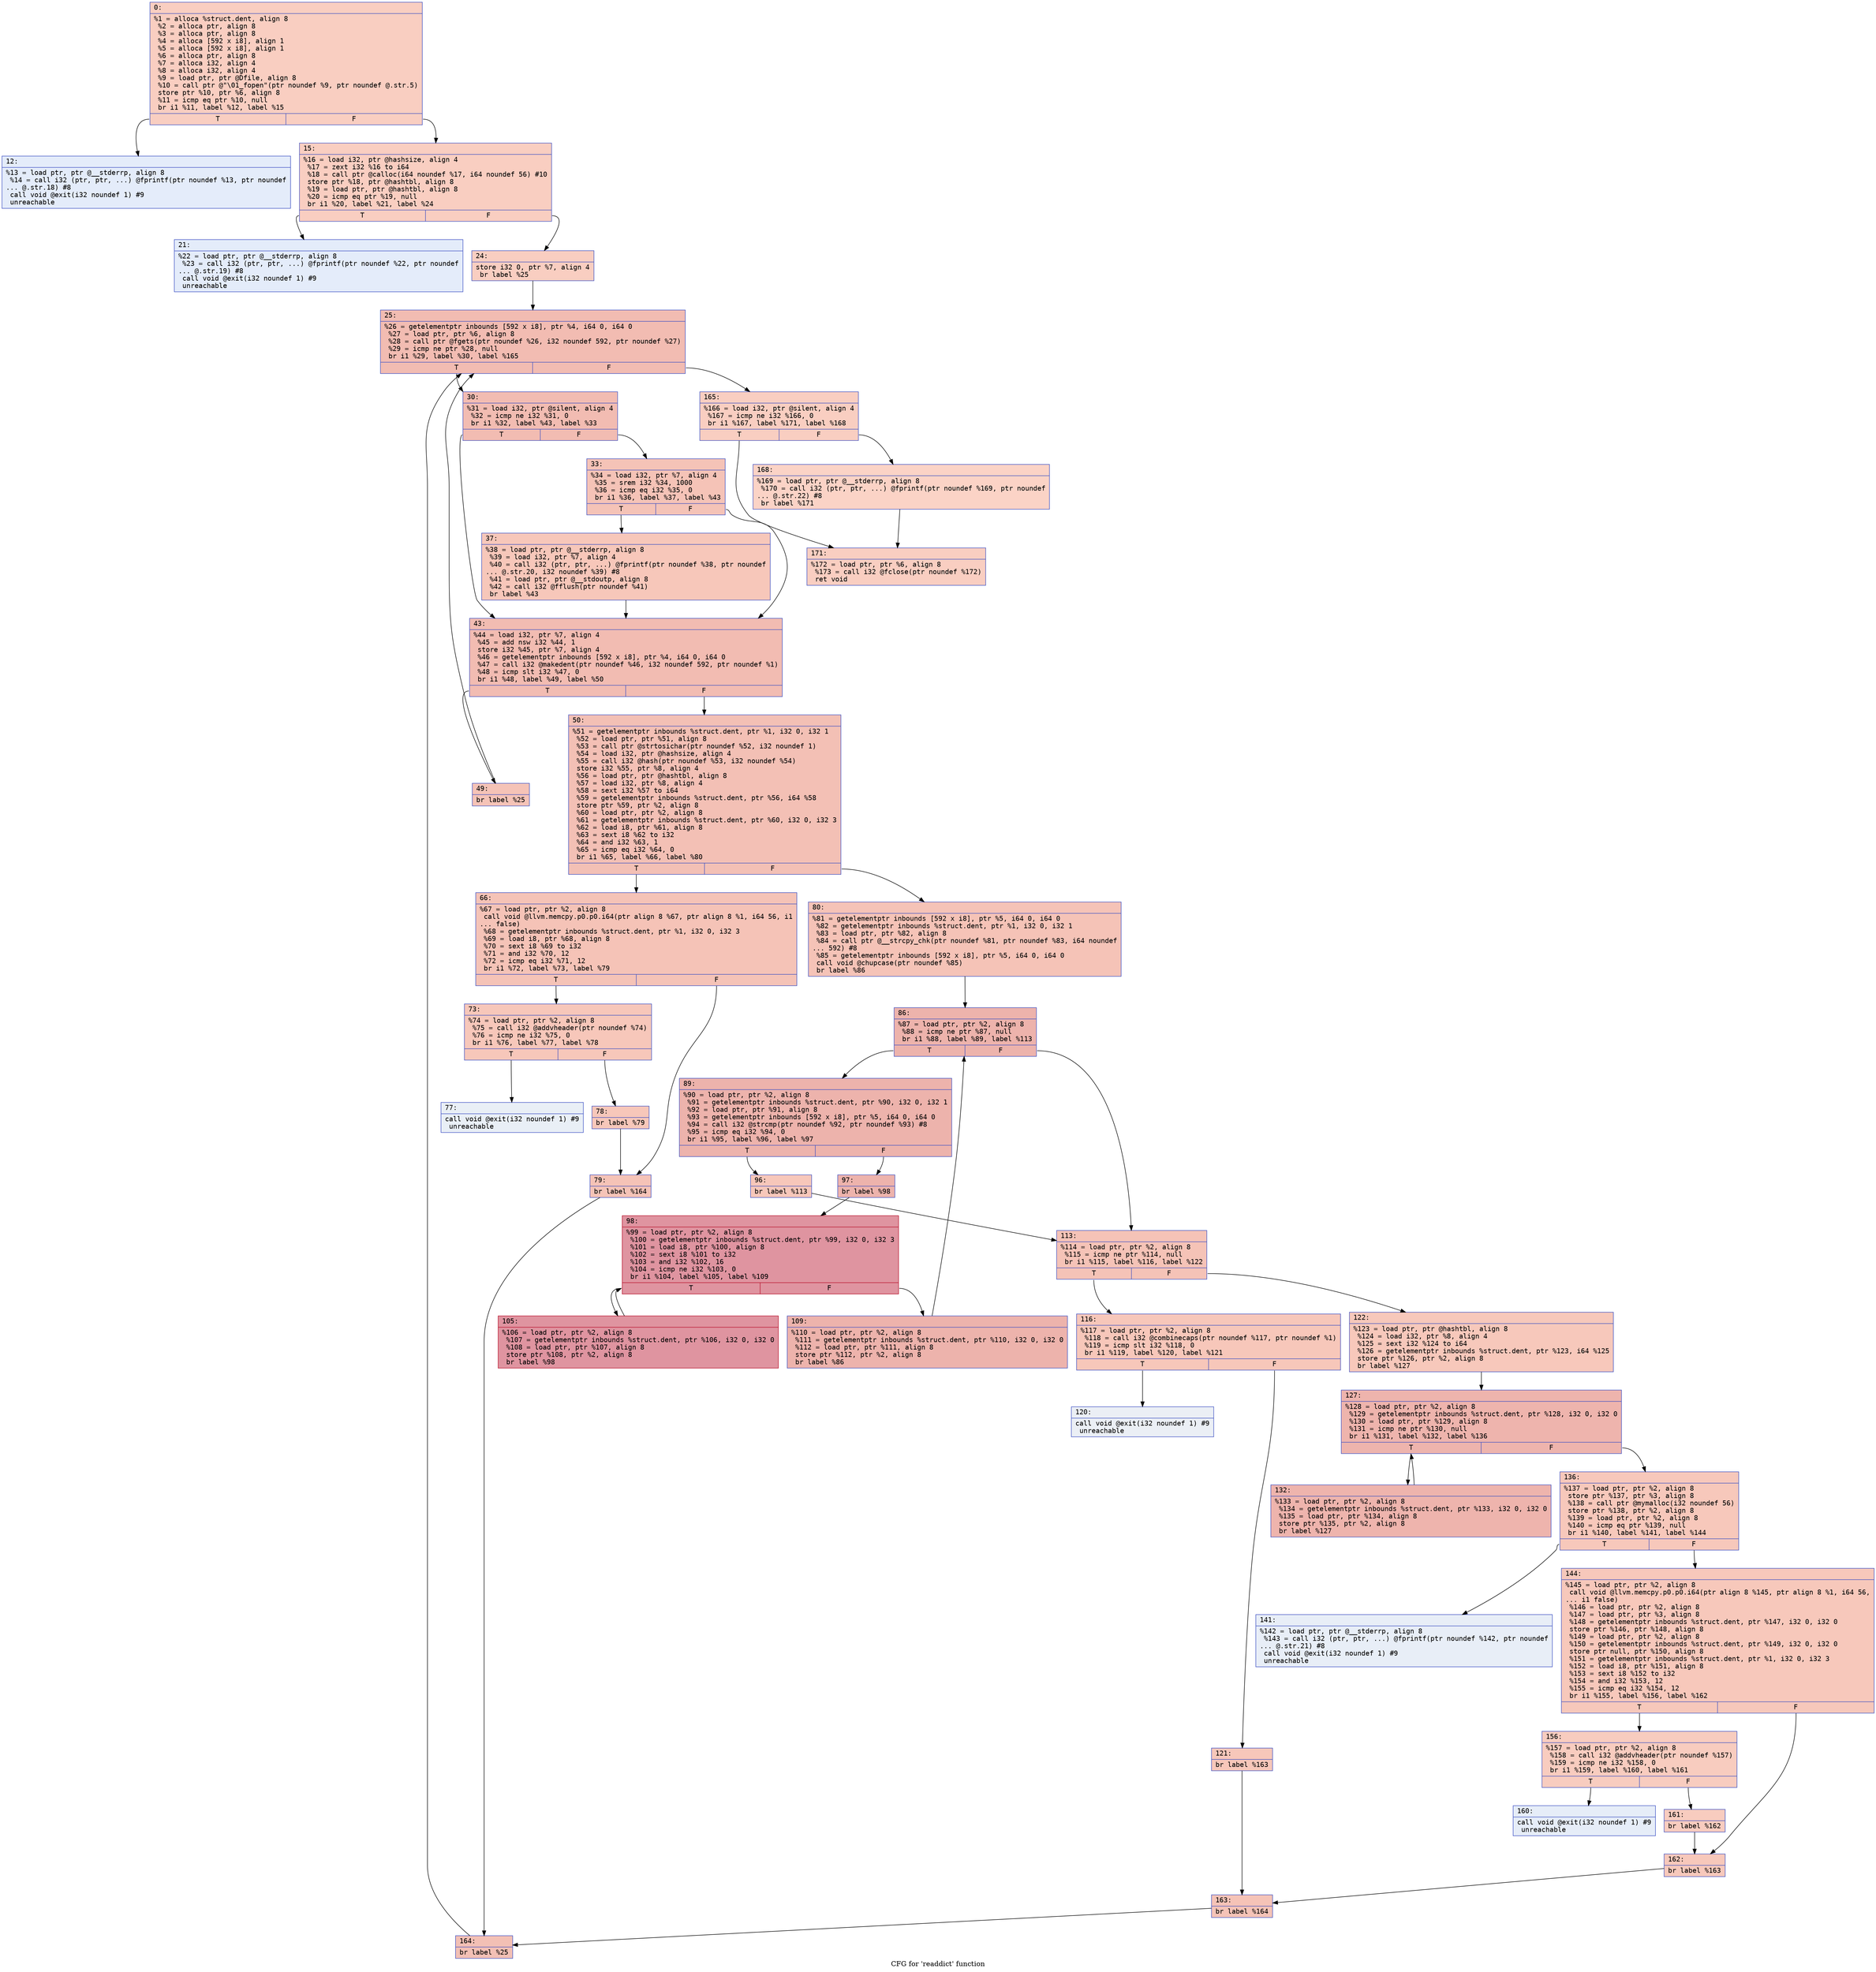 digraph "CFG for 'readdict' function" {
	label="CFG for 'readdict' function";

	Node0x600000ca0280 [shape=record,color="#3d50c3ff", style=filled, fillcolor="#f2907270" fontname="Courier",label="{0:\l|  %1 = alloca %struct.dent, align 8\l  %2 = alloca ptr, align 8\l  %3 = alloca ptr, align 8\l  %4 = alloca [592 x i8], align 1\l  %5 = alloca [592 x i8], align 1\l  %6 = alloca ptr, align 8\l  %7 = alloca i32, align 4\l  %8 = alloca i32, align 4\l  %9 = load ptr, ptr @Dfile, align 8\l  %10 = call ptr @\"\\01_fopen\"(ptr noundef %9, ptr noundef @.str.5)\l  store ptr %10, ptr %6, align 8\l  %11 = icmp eq ptr %10, null\l  br i1 %11, label %12, label %15\l|{<s0>T|<s1>F}}"];
	Node0x600000ca0280:s0 -> Node0x600000ca02d0[tooltip="0 -> 12\nProbability 0.00%" ];
	Node0x600000ca0280:s1 -> Node0x600000ca0320[tooltip="0 -> 15\nProbability 100.00%" ];
	Node0x600000ca02d0 [shape=record,color="#3d50c3ff", style=filled, fillcolor="#c1d4f470" fontname="Courier",label="{12:\l|  %13 = load ptr, ptr @__stderrp, align 8\l  %14 = call i32 (ptr, ptr, ...) @fprintf(ptr noundef %13, ptr noundef\l... @.str.18) #8\l  call void @exit(i32 noundef 1) #9\l  unreachable\l}"];
	Node0x600000ca0320 [shape=record,color="#3d50c3ff", style=filled, fillcolor="#f2907270" fontname="Courier",label="{15:\l|  %16 = load i32, ptr @hashsize, align 4\l  %17 = zext i32 %16 to i64\l  %18 = call ptr @calloc(i64 noundef %17, i64 noundef 56) #10\l  store ptr %18, ptr @hashtbl, align 8\l  %19 = load ptr, ptr @hashtbl, align 8\l  %20 = icmp eq ptr %19, null\l  br i1 %20, label %21, label %24\l|{<s0>T|<s1>F}}"];
	Node0x600000ca0320:s0 -> Node0x600000ca0370[tooltip="15 -> 21\nProbability 0.00%" ];
	Node0x600000ca0320:s1 -> Node0x600000ca03c0[tooltip="15 -> 24\nProbability 100.00%" ];
	Node0x600000ca0370 [shape=record,color="#3d50c3ff", style=filled, fillcolor="#c1d4f470" fontname="Courier",label="{21:\l|  %22 = load ptr, ptr @__stderrp, align 8\l  %23 = call i32 (ptr, ptr, ...) @fprintf(ptr noundef %22, ptr noundef\l... @.str.19) #8\l  call void @exit(i32 noundef 1) #9\l  unreachable\l}"];
	Node0x600000ca03c0 [shape=record,color="#3d50c3ff", style=filled, fillcolor="#f2907270" fontname="Courier",label="{24:\l|  store i32 0, ptr %7, align 4\l  br label %25\l}"];
	Node0x600000ca03c0 -> Node0x600000ca0410[tooltip="24 -> 25\nProbability 100.00%" ];
	Node0x600000ca0410 [shape=record,color="#3d50c3ff", style=filled, fillcolor="#e1675170" fontname="Courier",label="{25:\l|  %26 = getelementptr inbounds [592 x i8], ptr %4, i64 0, i64 0\l  %27 = load ptr, ptr %6, align 8\l  %28 = call ptr @fgets(ptr noundef %26, i32 noundef 592, ptr noundef %27)\l  %29 = icmp ne ptr %28, null\l  br i1 %29, label %30, label %165\l|{<s0>T|<s1>F}}"];
	Node0x600000ca0410:s0 -> Node0x600000ca0460[tooltip="25 -> 30\nProbability 96.88%" ];
	Node0x600000ca0410:s1 -> Node0x600000ca0f50[tooltip="25 -> 165\nProbability 3.12%" ];
	Node0x600000ca0460 [shape=record,color="#3d50c3ff", style=filled, fillcolor="#e1675170" fontname="Courier",label="{30:\l|  %31 = load i32, ptr @silent, align 4\l  %32 = icmp ne i32 %31, 0\l  br i1 %32, label %43, label %33\l|{<s0>T|<s1>F}}"];
	Node0x600000ca0460:s0 -> Node0x600000ca0550[tooltip="30 -> 43\nProbability 62.50%" ];
	Node0x600000ca0460:s1 -> Node0x600000ca04b0[tooltip="30 -> 33\nProbability 37.50%" ];
	Node0x600000ca04b0 [shape=record,color="#3d50c3ff", style=filled, fillcolor="#e8765c70" fontname="Courier",label="{33:\l|  %34 = load i32, ptr %7, align 4\l  %35 = srem i32 %34, 1000\l  %36 = icmp eq i32 %35, 0\l  br i1 %36, label %37, label %43\l|{<s0>T|<s1>F}}"];
	Node0x600000ca04b0:s0 -> Node0x600000ca0500[tooltip="33 -> 37\nProbability 37.50%" ];
	Node0x600000ca04b0:s1 -> Node0x600000ca0550[tooltip="33 -> 43\nProbability 62.50%" ];
	Node0x600000ca0500 [shape=record,color="#3d50c3ff", style=filled, fillcolor="#ec7f6370" fontname="Courier",label="{37:\l|  %38 = load ptr, ptr @__stderrp, align 8\l  %39 = load i32, ptr %7, align 4\l  %40 = call i32 (ptr, ptr, ...) @fprintf(ptr noundef %38, ptr noundef\l... @.str.20, i32 noundef %39) #8\l  %41 = load ptr, ptr @__stdoutp, align 8\l  %42 = call i32 @fflush(ptr noundef %41)\l  br label %43\l}"];
	Node0x600000ca0500 -> Node0x600000ca0550[tooltip="37 -> 43\nProbability 100.00%" ];
	Node0x600000ca0550 [shape=record,color="#3d50c3ff", style=filled, fillcolor="#e1675170" fontname="Courier",label="{43:\l|  %44 = load i32, ptr %7, align 4\l  %45 = add nsw i32 %44, 1\l  store i32 %45, ptr %7, align 4\l  %46 = getelementptr inbounds [592 x i8], ptr %4, i64 0, i64 0\l  %47 = call i32 @makedent(ptr noundef %46, i32 noundef 592, ptr noundef %1)\l  %48 = icmp slt i32 %47, 0\l  br i1 %48, label %49, label %50\l|{<s0>T|<s1>F}}"];
	Node0x600000ca0550:s0 -> Node0x600000ca05a0[tooltip="43 -> 49\nProbability 37.50%" ];
	Node0x600000ca0550:s1 -> Node0x600000ca05f0[tooltip="43 -> 50\nProbability 62.50%" ];
	Node0x600000ca05a0 [shape=record,color="#3d50c3ff", style=filled, fillcolor="#e8765c70" fontname="Courier",label="{49:\l|  br label %25\l}"];
	Node0x600000ca05a0 -> Node0x600000ca0410[tooltip="49 -> 25\nProbability 100.00%" ];
	Node0x600000ca05f0 [shape=record,color="#3d50c3ff", style=filled, fillcolor="#e5705870" fontname="Courier",label="{50:\l|  %51 = getelementptr inbounds %struct.dent, ptr %1, i32 0, i32 1\l  %52 = load ptr, ptr %51, align 8\l  %53 = call ptr @strtosichar(ptr noundef %52, i32 noundef 1)\l  %54 = load i32, ptr @hashsize, align 4\l  %55 = call i32 @hash(ptr noundef %53, i32 noundef %54)\l  store i32 %55, ptr %8, align 4\l  %56 = load ptr, ptr @hashtbl, align 8\l  %57 = load i32, ptr %8, align 4\l  %58 = sext i32 %57 to i64\l  %59 = getelementptr inbounds %struct.dent, ptr %56, i64 %58\l  store ptr %59, ptr %2, align 8\l  %60 = load ptr, ptr %2, align 8\l  %61 = getelementptr inbounds %struct.dent, ptr %60, i32 0, i32 3\l  %62 = load i8, ptr %61, align 8\l  %63 = sext i8 %62 to i32\l  %64 = and i32 %63, 1\l  %65 = icmp eq i32 %64, 0\l  br i1 %65, label %66, label %80\l|{<s0>T|<s1>F}}"];
	Node0x600000ca05f0:s0 -> Node0x600000ca0640[tooltip="50 -> 66\nProbability 50.00%" ];
	Node0x600000ca05f0:s1 -> Node0x600000ca07d0[tooltip="50 -> 80\nProbability 50.00%" ];
	Node0x600000ca0640 [shape=record,color="#3d50c3ff", style=filled, fillcolor="#e8765c70" fontname="Courier",label="{66:\l|  %67 = load ptr, ptr %2, align 8\l  call void @llvm.memcpy.p0.p0.i64(ptr align 8 %67, ptr align 8 %1, i64 56, i1\l... false)\l  %68 = getelementptr inbounds %struct.dent, ptr %1, i32 0, i32 3\l  %69 = load i8, ptr %68, align 8\l  %70 = sext i8 %69 to i32\l  %71 = and i32 %70, 12\l  %72 = icmp eq i32 %71, 12\l  br i1 %72, label %73, label %79\l|{<s0>T|<s1>F}}"];
	Node0x600000ca0640:s0 -> Node0x600000ca0690[tooltip="66 -> 73\nProbability 50.00%" ];
	Node0x600000ca0640:s1 -> Node0x600000ca0780[tooltip="66 -> 79\nProbability 50.00%" ];
	Node0x600000ca0690 [shape=record,color="#3d50c3ff", style=filled, fillcolor="#ec7f6370" fontname="Courier",label="{73:\l|  %74 = load ptr, ptr %2, align 8\l  %75 = call i32 @addvheader(ptr noundef %74)\l  %76 = icmp ne i32 %75, 0\l  br i1 %76, label %77, label %78\l|{<s0>T|<s1>F}}"];
	Node0x600000ca0690:s0 -> Node0x600000ca06e0[tooltip="73 -> 77\nProbability 0.00%" ];
	Node0x600000ca0690:s1 -> Node0x600000ca0730[tooltip="73 -> 78\nProbability 100.00%" ];
	Node0x600000ca06e0 [shape=record,color="#3d50c3ff", style=filled, fillcolor="#cedaeb70" fontname="Courier",label="{77:\l|  call void @exit(i32 noundef 1) #9\l  unreachable\l}"];
	Node0x600000ca0730 [shape=record,color="#3d50c3ff", style=filled, fillcolor="#ec7f6370" fontname="Courier",label="{78:\l|  br label %79\l}"];
	Node0x600000ca0730 -> Node0x600000ca0780[tooltip="78 -> 79\nProbability 100.00%" ];
	Node0x600000ca0780 [shape=record,color="#3d50c3ff", style=filled, fillcolor="#e8765c70" fontname="Courier",label="{79:\l|  br label %164\l}"];
	Node0x600000ca0780 -> Node0x600000ca0f00[tooltip="79 -> 164\nProbability 100.00%" ];
	Node0x600000ca07d0 [shape=record,color="#3d50c3ff", style=filled, fillcolor="#e8765c70" fontname="Courier",label="{80:\l|  %81 = getelementptr inbounds [592 x i8], ptr %5, i64 0, i64 0\l  %82 = getelementptr inbounds %struct.dent, ptr %1, i32 0, i32 1\l  %83 = load ptr, ptr %82, align 8\l  %84 = call ptr @__strcpy_chk(ptr noundef %81, ptr noundef %83, i64 noundef\l... 592) #8\l  %85 = getelementptr inbounds [592 x i8], ptr %5, i64 0, i64 0\l  call void @chupcase(ptr noundef %85)\l  br label %86\l}"];
	Node0x600000ca07d0 -> Node0x600000ca0820[tooltip="80 -> 86\nProbability 100.00%" ];
	Node0x600000ca0820 [shape=record,color="#3d50c3ff", style=filled, fillcolor="#d6524470" fontname="Courier",label="{86:\l|  %87 = load ptr, ptr %2, align 8\l  %88 = icmp ne ptr %87, null\l  br i1 %88, label %89, label %113\l|{<s0>T|<s1>F}}"];
	Node0x600000ca0820:s0 -> Node0x600000ca0870[tooltip="86 -> 89\nProbability 96.88%" ];
	Node0x600000ca0820:s1 -> Node0x600000ca0a50[tooltip="86 -> 113\nProbability 3.12%" ];
	Node0x600000ca0870 [shape=record,color="#3d50c3ff", style=filled, fillcolor="#d6524470" fontname="Courier",label="{89:\l|  %90 = load ptr, ptr %2, align 8\l  %91 = getelementptr inbounds %struct.dent, ptr %90, i32 0, i32 1\l  %92 = load ptr, ptr %91, align 8\l  %93 = getelementptr inbounds [592 x i8], ptr %5, i64 0, i64 0\l  %94 = call i32 @strcmp(ptr noundef %92, ptr noundef %93) #8\l  %95 = icmp eq i32 %94, 0\l  br i1 %95, label %96, label %97\l|{<s0>T|<s1>F}}"];
	Node0x600000ca0870:s0 -> Node0x600000ca08c0[tooltip="89 -> 96\nProbability 3.12%" ];
	Node0x600000ca0870:s1 -> Node0x600000ca0910[tooltip="89 -> 97\nProbability 96.88%" ];
	Node0x600000ca08c0 [shape=record,color="#3d50c3ff", style=filled, fillcolor="#ec7f6370" fontname="Courier",label="{96:\l|  br label %113\l}"];
	Node0x600000ca08c0 -> Node0x600000ca0a50[tooltip="96 -> 113\nProbability 100.00%" ];
	Node0x600000ca0910 [shape=record,color="#3d50c3ff", style=filled, fillcolor="#d6524470" fontname="Courier",label="{97:\l|  br label %98\l}"];
	Node0x600000ca0910 -> Node0x600000ca0960[tooltip="97 -> 98\nProbability 100.00%" ];
	Node0x600000ca0960 [shape=record,color="#b70d28ff", style=filled, fillcolor="#b70d2870" fontname="Courier",label="{98:\l|  %99 = load ptr, ptr %2, align 8\l  %100 = getelementptr inbounds %struct.dent, ptr %99, i32 0, i32 3\l  %101 = load i8, ptr %100, align 8\l  %102 = sext i8 %101 to i32\l  %103 = and i32 %102, 16\l  %104 = icmp ne i32 %103, 0\l  br i1 %104, label %105, label %109\l|{<s0>T|<s1>F}}"];
	Node0x600000ca0960:s0 -> Node0x600000ca09b0[tooltip="98 -> 105\nProbability 96.88%" ];
	Node0x600000ca0960:s1 -> Node0x600000ca0a00[tooltip="98 -> 109\nProbability 3.12%" ];
	Node0x600000ca09b0 [shape=record,color="#b70d28ff", style=filled, fillcolor="#b70d2870" fontname="Courier",label="{105:\l|  %106 = load ptr, ptr %2, align 8\l  %107 = getelementptr inbounds %struct.dent, ptr %106, i32 0, i32 0\l  %108 = load ptr, ptr %107, align 8\l  store ptr %108, ptr %2, align 8\l  br label %98\l}"];
	Node0x600000ca09b0 -> Node0x600000ca0960[tooltip="105 -> 98\nProbability 100.00%" ];
	Node0x600000ca0a00 [shape=record,color="#3d50c3ff", style=filled, fillcolor="#d6524470" fontname="Courier",label="{109:\l|  %110 = load ptr, ptr %2, align 8\l  %111 = getelementptr inbounds %struct.dent, ptr %110, i32 0, i32 0\l  %112 = load ptr, ptr %111, align 8\l  store ptr %112, ptr %2, align 8\l  br label %86\l}"];
	Node0x600000ca0a00 -> Node0x600000ca0820[tooltip="109 -> 86\nProbability 100.00%" ];
	Node0x600000ca0a50 [shape=record,color="#3d50c3ff", style=filled, fillcolor="#e8765c70" fontname="Courier",label="{113:\l|  %114 = load ptr, ptr %2, align 8\l  %115 = icmp ne ptr %114, null\l  br i1 %115, label %116, label %122\l|{<s0>T|<s1>F}}"];
	Node0x600000ca0a50:s0 -> Node0x600000ca0aa0[tooltip="113 -> 116\nProbability 62.50%" ];
	Node0x600000ca0a50:s1 -> Node0x600000ca0b90[tooltip="113 -> 122\nProbability 37.50%" ];
	Node0x600000ca0aa0 [shape=record,color="#3d50c3ff", style=filled, fillcolor="#ec7f6370" fontname="Courier",label="{116:\l|  %117 = load ptr, ptr %2, align 8\l  %118 = call i32 @combinecaps(ptr noundef %117, ptr noundef %1)\l  %119 = icmp slt i32 %118, 0\l  br i1 %119, label %120, label %121\l|{<s0>T|<s1>F}}"];
	Node0x600000ca0aa0:s0 -> Node0x600000ca0af0[tooltip="116 -> 120\nProbability 0.00%" ];
	Node0x600000ca0aa0:s1 -> Node0x600000ca0b40[tooltip="116 -> 121\nProbability 100.00%" ];
	Node0x600000ca0af0 [shape=record,color="#3d50c3ff", style=filled, fillcolor="#d1dae970" fontname="Courier",label="{120:\l|  call void @exit(i32 noundef 1) #9\l  unreachable\l}"];
	Node0x600000ca0b40 [shape=record,color="#3d50c3ff", style=filled, fillcolor="#ec7f6370" fontname="Courier",label="{121:\l|  br label %163\l}"];
	Node0x600000ca0b40 -> Node0x600000ca0eb0[tooltip="121 -> 163\nProbability 100.00%" ];
	Node0x600000ca0b90 [shape=record,color="#3d50c3ff", style=filled, fillcolor="#ed836670" fontname="Courier",label="{122:\l|  %123 = load ptr, ptr @hashtbl, align 8\l  %124 = load i32, ptr %8, align 4\l  %125 = sext i32 %124 to i64\l  %126 = getelementptr inbounds %struct.dent, ptr %123, i64 %125\l  store ptr %126, ptr %2, align 8\l  br label %127\l}"];
	Node0x600000ca0b90 -> Node0x600000ca0be0[tooltip="122 -> 127\nProbability 100.00%" ];
	Node0x600000ca0be0 [shape=record,color="#3d50c3ff", style=filled, fillcolor="#d8564670" fontname="Courier",label="{127:\l|  %128 = load ptr, ptr %2, align 8\l  %129 = getelementptr inbounds %struct.dent, ptr %128, i32 0, i32 0\l  %130 = load ptr, ptr %129, align 8\l  %131 = icmp ne ptr %130, null\l  br i1 %131, label %132, label %136\l|{<s0>T|<s1>F}}"];
	Node0x600000ca0be0:s0 -> Node0x600000ca0c30[tooltip="127 -> 132\nProbability 96.88%" ];
	Node0x600000ca0be0:s1 -> Node0x600000ca0c80[tooltip="127 -> 136\nProbability 3.12%" ];
	Node0x600000ca0c30 [shape=record,color="#3d50c3ff", style=filled, fillcolor="#d8564670" fontname="Courier",label="{132:\l|  %133 = load ptr, ptr %2, align 8\l  %134 = getelementptr inbounds %struct.dent, ptr %133, i32 0, i32 0\l  %135 = load ptr, ptr %134, align 8\l  store ptr %135, ptr %2, align 8\l  br label %127\l}"];
	Node0x600000ca0c30 -> Node0x600000ca0be0[tooltip="132 -> 127\nProbability 100.00%" ];
	Node0x600000ca0c80 [shape=record,color="#3d50c3ff", style=filled, fillcolor="#ed836670" fontname="Courier",label="{136:\l|  %137 = load ptr, ptr %2, align 8\l  store ptr %137, ptr %3, align 8\l  %138 = call ptr @mymalloc(i32 noundef 56)\l  store ptr %138, ptr %2, align 8\l  %139 = load ptr, ptr %2, align 8\l  %140 = icmp eq ptr %139, null\l  br i1 %140, label %141, label %144\l|{<s0>T|<s1>F}}"];
	Node0x600000ca0c80:s0 -> Node0x600000ca0cd0[tooltip="136 -> 141\nProbability 0.00%" ];
	Node0x600000ca0c80:s1 -> Node0x600000ca0d20[tooltip="136 -> 144\nProbability 100.00%" ];
	Node0x600000ca0cd0 [shape=record,color="#3d50c3ff", style=filled, fillcolor="#cbd8ee70" fontname="Courier",label="{141:\l|  %142 = load ptr, ptr @__stderrp, align 8\l  %143 = call i32 (ptr, ptr, ...) @fprintf(ptr noundef %142, ptr noundef\l... @.str.21) #8\l  call void @exit(i32 noundef 1) #9\l  unreachable\l}"];
	Node0x600000ca0d20 [shape=record,color="#3d50c3ff", style=filled, fillcolor="#ed836670" fontname="Courier",label="{144:\l|  %145 = load ptr, ptr %2, align 8\l  call void @llvm.memcpy.p0.p0.i64(ptr align 8 %145, ptr align 8 %1, i64 56,\l... i1 false)\l  %146 = load ptr, ptr %2, align 8\l  %147 = load ptr, ptr %3, align 8\l  %148 = getelementptr inbounds %struct.dent, ptr %147, i32 0, i32 0\l  store ptr %146, ptr %148, align 8\l  %149 = load ptr, ptr %2, align 8\l  %150 = getelementptr inbounds %struct.dent, ptr %149, i32 0, i32 0\l  store ptr null, ptr %150, align 8\l  %151 = getelementptr inbounds %struct.dent, ptr %1, i32 0, i32 3\l  %152 = load i8, ptr %151, align 8\l  %153 = sext i8 %152 to i32\l  %154 = and i32 %153, 12\l  %155 = icmp eq i32 %154, 12\l  br i1 %155, label %156, label %162\l|{<s0>T|<s1>F}}"];
	Node0x600000ca0d20:s0 -> Node0x600000ca0d70[tooltip="144 -> 156\nProbability 50.00%" ];
	Node0x600000ca0d20:s1 -> Node0x600000ca0e60[tooltip="144 -> 162\nProbability 50.00%" ];
	Node0x600000ca0d70 [shape=record,color="#3d50c3ff", style=filled, fillcolor="#f08b6e70" fontname="Courier",label="{156:\l|  %157 = load ptr, ptr %2, align 8\l  %158 = call i32 @addvheader(ptr noundef %157)\l  %159 = icmp ne i32 %158, 0\l  br i1 %159, label %160, label %161\l|{<s0>T|<s1>F}}"];
	Node0x600000ca0d70:s0 -> Node0x600000ca0dc0[tooltip="156 -> 160\nProbability 0.00%" ];
	Node0x600000ca0d70:s1 -> Node0x600000ca0e10[tooltip="156 -> 161\nProbability 100.00%" ];
	Node0x600000ca0dc0 [shape=record,color="#3d50c3ff", style=filled, fillcolor="#c7d7f070" fontname="Courier",label="{160:\l|  call void @exit(i32 noundef 1) #9\l  unreachable\l}"];
	Node0x600000ca0e10 [shape=record,color="#3d50c3ff", style=filled, fillcolor="#f08b6e70" fontname="Courier",label="{161:\l|  br label %162\l}"];
	Node0x600000ca0e10 -> Node0x600000ca0e60[tooltip="161 -> 162\nProbability 100.00%" ];
	Node0x600000ca0e60 [shape=record,color="#3d50c3ff", style=filled, fillcolor="#ed836670" fontname="Courier",label="{162:\l|  br label %163\l}"];
	Node0x600000ca0e60 -> Node0x600000ca0eb0[tooltip="162 -> 163\nProbability 100.00%" ];
	Node0x600000ca0eb0 [shape=record,color="#3d50c3ff", style=filled, fillcolor="#e8765c70" fontname="Courier",label="{163:\l|  br label %164\l}"];
	Node0x600000ca0eb0 -> Node0x600000ca0f00[tooltip="163 -> 164\nProbability 100.00%" ];
	Node0x600000ca0f00 [shape=record,color="#3d50c3ff", style=filled, fillcolor="#e5705870" fontname="Courier",label="{164:\l|  br label %25\l}"];
	Node0x600000ca0f00 -> Node0x600000ca0410[tooltip="164 -> 25\nProbability 100.00%" ];
	Node0x600000ca0f50 [shape=record,color="#3d50c3ff", style=filled, fillcolor="#f2907270" fontname="Courier",label="{165:\l|  %166 = load i32, ptr @silent, align 4\l  %167 = icmp ne i32 %166, 0\l  br i1 %167, label %171, label %168\l|{<s0>T|<s1>F}}"];
	Node0x600000ca0f50:s0 -> Node0x600000ca0ff0[tooltip="165 -> 171\nProbability 62.50%" ];
	Node0x600000ca0f50:s1 -> Node0x600000ca0fa0[tooltip="165 -> 168\nProbability 37.50%" ];
	Node0x600000ca0fa0 [shape=record,color="#3d50c3ff", style=filled, fillcolor="#f59c7d70" fontname="Courier",label="{168:\l|  %169 = load ptr, ptr @__stderrp, align 8\l  %170 = call i32 (ptr, ptr, ...) @fprintf(ptr noundef %169, ptr noundef\l... @.str.22) #8\l  br label %171\l}"];
	Node0x600000ca0fa0 -> Node0x600000ca0ff0[tooltip="168 -> 171\nProbability 100.00%" ];
	Node0x600000ca0ff0 [shape=record,color="#3d50c3ff", style=filled, fillcolor="#f2907270" fontname="Courier",label="{171:\l|  %172 = load ptr, ptr %6, align 8\l  %173 = call i32 @fclose(ptr noundef %172)\l  ret void\l}"];
}
